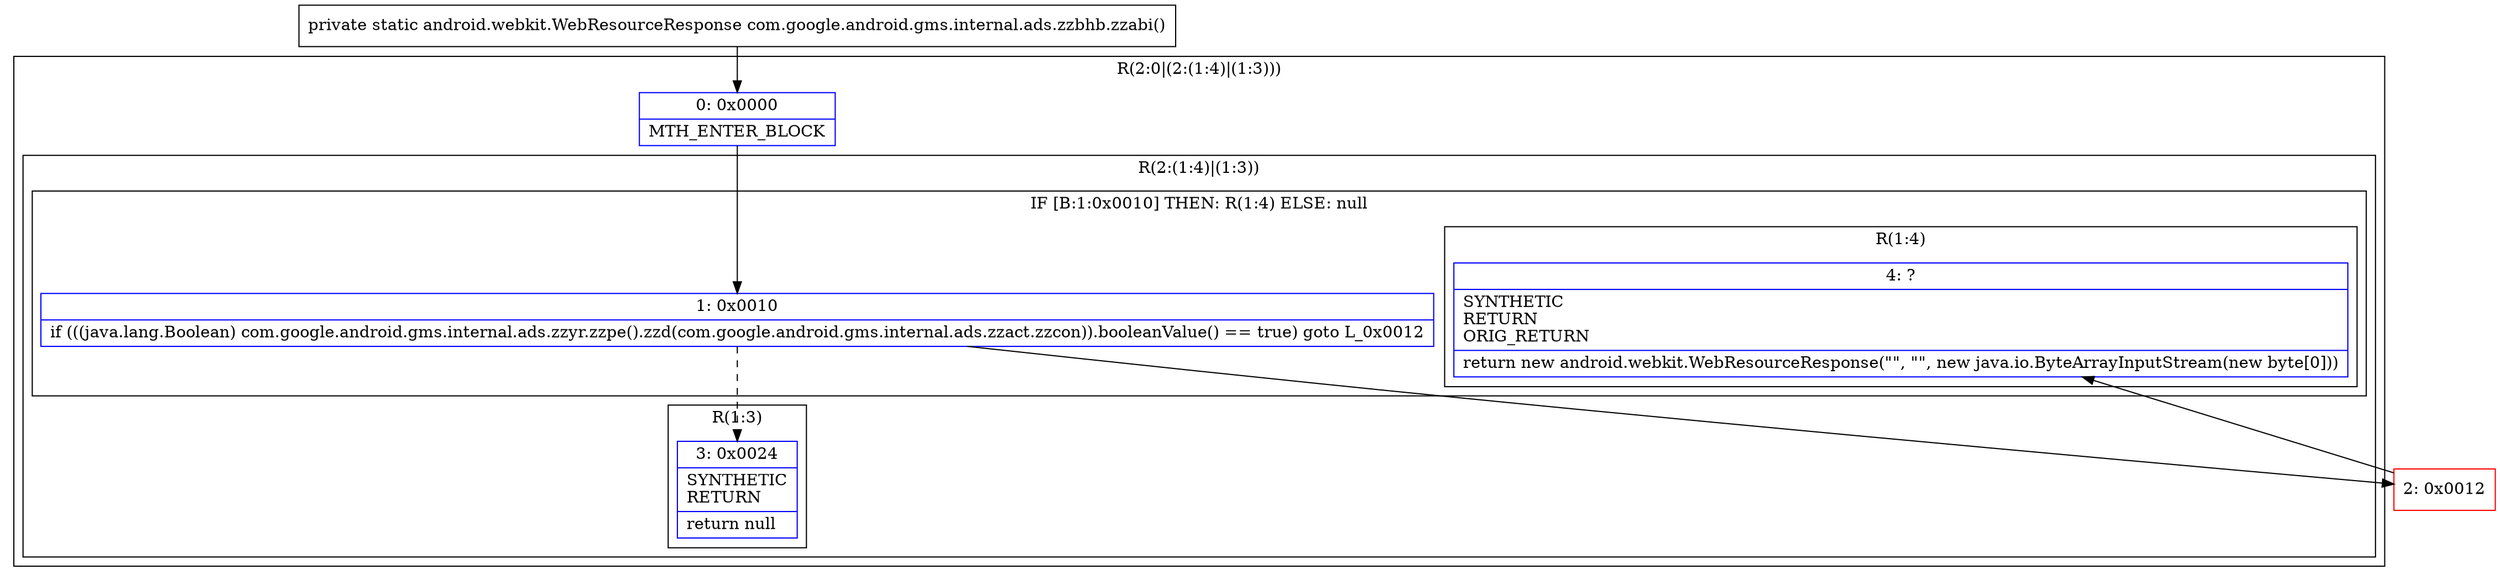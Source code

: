 digraph "CFG forcom.google.android.gms.internal.ads.zzbhb.zzabi()Landroid\/webkit\/WebResourceResponse;" {
subgraph cluster_Region_77952094 {
label = "R(2:0|(2:(1:4)|(1:3)))";
node [shape=record,color=blue];
Node_0 [shape=record,label="{0\:\ 0x0000|MTH_ENTER_BLOCK\l}"];
subgraph cluster_Region_1170155765 {
label = "R(2:(1:4)|(1:3))";
node [shape=record,color=blue];
subgraph cluster_IfRegion_77872843 {
label = "IF [B:1:0x0010] THEN: R(1:4) ELSE: null";
node [shape=record,color=blue];
Node_1 [shape=record,label="{1\:\ 0x0010|if (((java.lang.Boolean) com.google.android.gms.internal.ads.zzyr.zzpe().zzd(com.google.android.gms.internal.ads.zzact.zzcon)).booleanValue() == true) goto L_0x0012\l}"];
subgraph cluster_Region_31159994 {
label = "R(1:4)";
node [shape=record,color=blue];
Node_4 [shape=record,label="{4\:\ ?|SYNTHETIC\lRETURN\lORIG_RETURN\l|return new android.webkit.WebResourceResponse(\"\", \"\", new java.io.ByteArrayInputStream(new byte[0]))\l}"];
}
}
subgraph cluster_Region_787735899 {
label = "R(1:3)";
node [shape=record,color=blue];
Node_3 [shape=record,label="{3\:\ 0x0024|SYNTHETIC\lRETURN\l|return null\l}"];
}
}
}
Node_2 [shape=record,color=red,label="{2\:\ 0x0012}"];
MethodNode[shape=record,label="{private static android.webkit.WebResourceResponse com.google.android.gms.internal.ads.zzbhb.zzabi() }"];
MethodNode -> Node_0;
Node_0 -> Node_1;
Node_1 -> Node_2;
Node_1 -> Node_3[style=dashed];
Node_2 -> Node_4;
}

